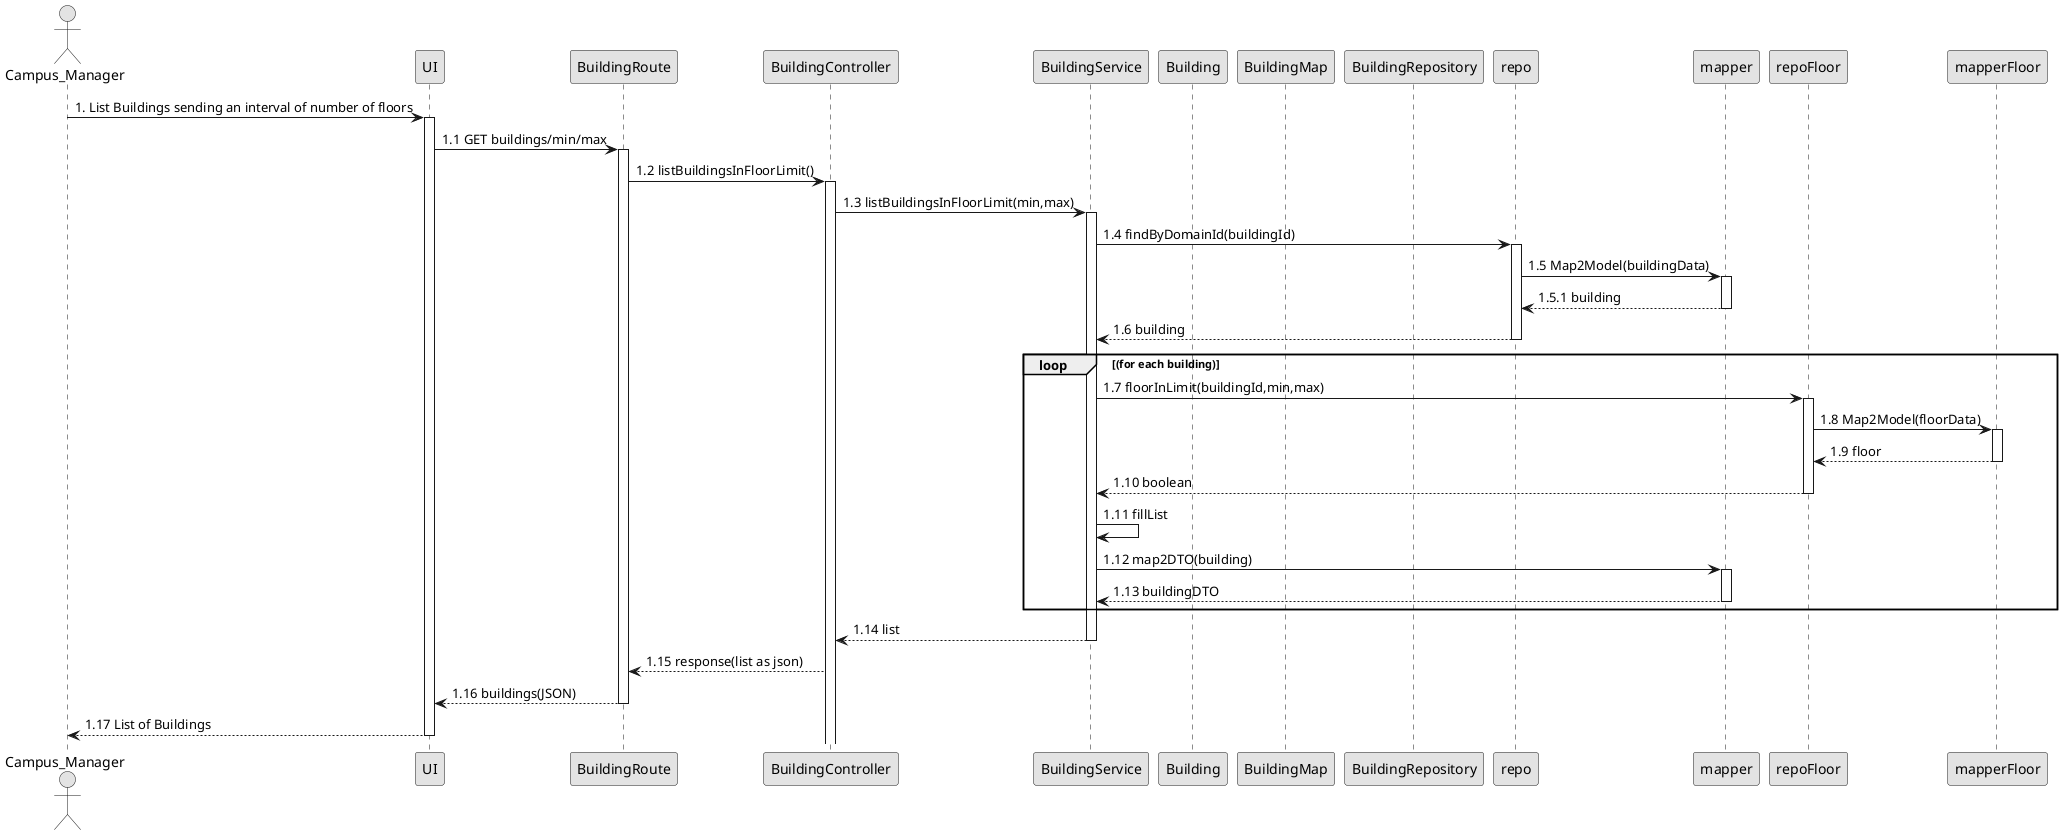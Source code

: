 @startuml
'http://plantuml.com/skinparam.html
skinparam monochrome true
skinparam packageStyle rect
skinparam shadowing false


actor Campus_Manager as user
participant UI 
participant BuildingRoute as route
participant BuildingController as controller
participant BuildingService as service
participant Building as domain
participant BuildingMap as map
participant BuildingRepository as repository


user -> UI : 1. List Buildings sending an interval of number of floors
activate UI

UI -> route : 1.1 GET buildings/min/max
activate route

route -> controller: 1.2 listBuildingsInFloorLimit()
  activate controller
    controller -> service: 1.3 listBuildingsInFloorLimit(min,max)
    activate service
    service -> repo: 1.4 findByDomainId(buildingId)
    activate repo
    repo -> mapper: 1.5 Map2Model(buildingData)
    activate mapper
    mapper --> repo: 1.5.1 building
    deactivate
    repo --> service: 1.6 building
    deactivate
    loop (for each building)
    service -> repoFloor: 1.7 floorInLimit(buildingId,min,max)
    activate repoFloor
    repoFloor -> mapperFloor: 1.8 Map2Model(floorData)
    activate mapperFloor
    mapperFloor --> repoFloor: 1.9 floor
    deactivate
    repoFloor --> service: 1.10 boolean
    deactivate
    service -> service: 1.11 fillList
    service -> mapper: 1.12 map2DTO(building)
    activate mapper
    mapper --> service: 1.13 buildingDTO
    deactivate
    end loop


    service --> controller: 1.14 list
    deactivate
    controller --> route: 1.15 response(list as json)
route --> UI : 1.16 buildings(JSON)
deactivate route

UI --> user : 1.17 List of Buildings

deactivate UI
@enduml